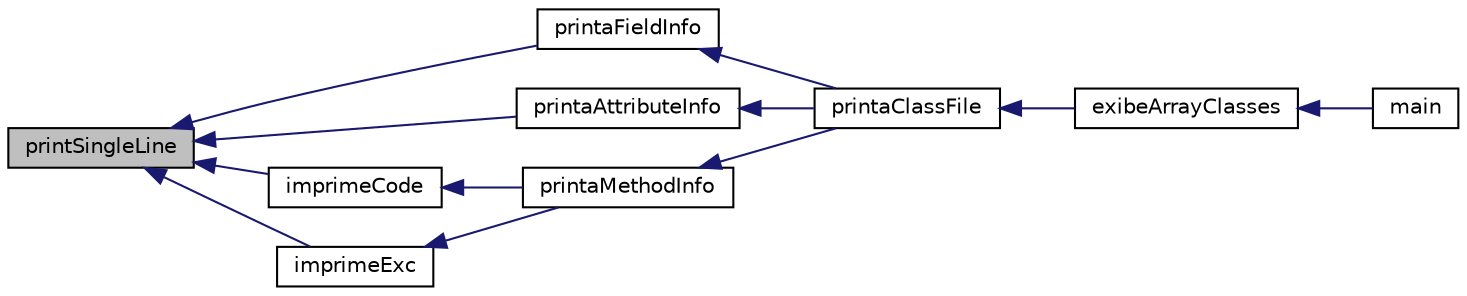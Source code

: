 digraph "printSingleLine"
{
 // INTERACTIVE_SVG=YES
  edge [fontname="Helvetica",fontsize="10",labelfontname="Helvetica",labelfontsize="10"];
  node [fontname="Helvetica",fontsize="10",shape=record];
  rankdir="LR";
  Node120 [label="printSingleLine",height=0.2,width=0.4,color="black", fillcolor="grey75", style="filled", fontcolor="black"];
  Node120 -> Node121 [dir="back",color="midnightblue",fontsize="10",style="solid",fontname="Helvetica"];
  Node121 [label="printaFieldInfo",height=0.2,width=0.4,color="black", fillcolor="white", style="filled",URL="$exibidor_8h.html#aa3a6d24a57d04f14a7f7650e681ab1df"];
  Node121 -> Node122 [dir="back",color="midnightblue",fontsize="10",style="solid",fontname="Helvetica"];
  Node122 [label="printaClassFile",height=0.2,width=0.4,color="black", fillcolor="white", style="filled",URL="$exibidor_8h.html#a157efd9bd041a04a6a6445a4fb44f3fb"];
  Node122 -> Node123 [dir="back",color="midnightblue",fontsize="10",style="solid",fontname="Helvetica"];
  Node123 [label="exibeArrayClasses",height=0.2,width=0.4,color="black", fillcolor="white", style="filled",URL="$main_8c.html#a4fb190a31887509a84011fe503d1583c"];
  Node123 -> Node124 [dir="back",color="midnightblue",fontsize="10",style="solid",fontname="Helvetica"];
  Node124 [label="main",height=0.2,width=0.4,color="black", fillcolor="white", style="filled",URL="$main_8c.html#a0ddf1224851353fc92bfbff6f499fa97"];
  Node120 -> Node125 [dir="back",color="midnightblue",fontsize="10",style="solid",fontname="Helvetica"];
  Node125 [label="printaAttributeInfo",height=0.2,width=0.4,color="black", fillcolor="white", style="filled",URL="$exibidor_8h.html#a4c5d4e688928a4cf3a321c6e7d920a23"];
  Node125 -> Node122 [dir="back",color="midnightblue",fontsize="10",style="solid",fontname="Helvetica"];
  Node120 -> Node126 [dir="back",color="midnightblue",fontsize="10",style="solid",fontname="Helvetica"];
  Node126 [label="imprimeCode",height=0.2,width=0.4,color="black", fillcolor="white", style="filled",URL="$exibidor_8h.html#ab9034805404ccf890d9b6b2b3b4c2e6e"];
  Node126 -> Node127 [dir="back",color="midnightblue",fontsize="10",style="solid",fontname="Helvetica"];
  Node127 [label="printaMethodInfo",height=0.2,width=0.4,color="black", fillcolor="white", style="filled",URL="$exibidor_8h.html#a75f49b0fb019724ab782731ab9a98d3b"];
  Node127 -> Node122 [dir="back",color="midnightblue",fontsize="10",style="solid",fontname="Helvetica"];
  Node120 -> Node128 [dir="back",color="midnightblue",fontsize="10",style="solid",fontname="Helvetica"];
  Node128 [label="imprimeExc",height=0.2,width=0.4,color="black", fillcolor="white", style="filled",URL="$exibidor_8h.html#ac2ed3e024e89ab7b7987ee91e1b94d80"];
  Node128 -> Node127 [dir="back",color="midnightblue",fontsize="10",style="solid",fontname="Helvetica"];
}
